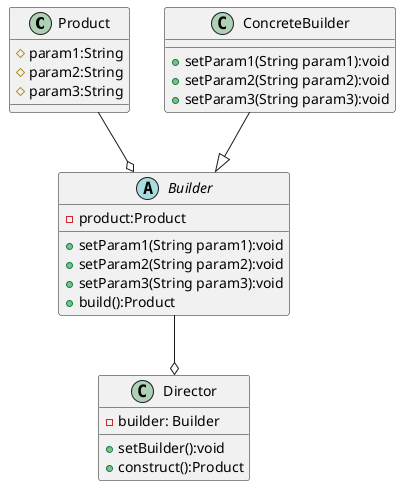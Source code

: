 @startuml

   class Product{
     # param1:String
     # param2:String
     # param3:String
   }

   abstract class  Builder{
      - product:Product
      + setParam1(String param1):void
      + setParam2(String param2):void
      + setParam3(String param3):void
      + build():Product
   }

   class ConcreteBuilder{
      + setParam1(String param1):void
      + setParam2(String param2):void
      + setParam3(String param3):void
   }


   class Director{
      - builder: Builder
      + setBuilder():void
      + construct():Product
   }






   ConcreteBuilder --|> Builder

   Product --o Builder
   Builder --o Director








@enduml
